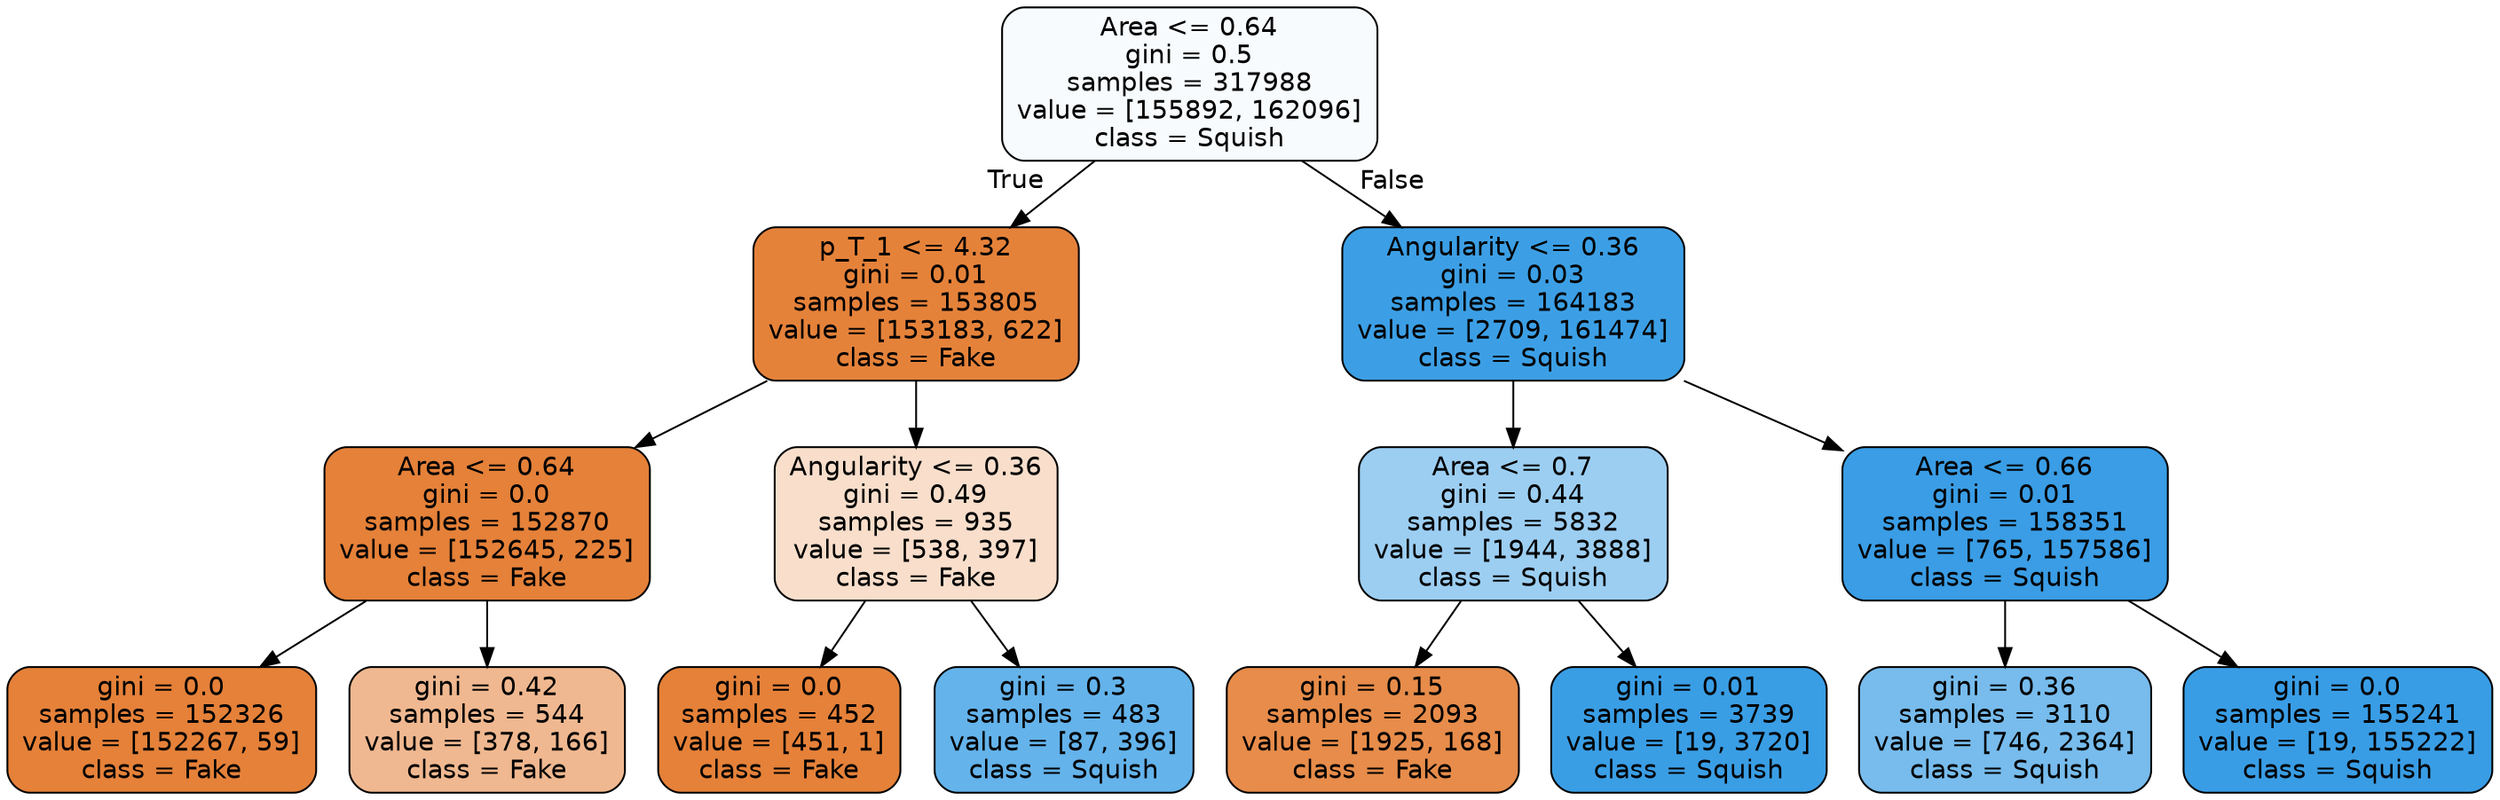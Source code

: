 digraph Tree {
node [shape=box, style="filled, rounded", color="black", fontname=helvetica] ;
edge [fontname=helvetica] ;
0 [label="Area <= 0.64\ngini = 0.5\nsamples = 317988\nvalue = [155892, 162096]\nclass = Squish", fillcolor="#f7fbfe"] ;
1 [label="p_T_1 <= 4.32\ngini = 0.01\nsamples = 153805\nvalue = [153183, 622]\nclass = Fake", fillcolor="#e5823a"] ;
0 -> 1 [labeldistance=2.5, labelangle=45, headlabel="True"] ;
2 [label="Area <= 0.64\ngini = 0.0\nsamples = 152870\nvalue = [152645, 225]\nclass = Fake", fillcolor="#e58139"] ;
1 -> 2 ;
3 [label="gini = 0.0\nsamples = 152326\nvalue = [152267, 59]\nclass = Fake", fillcolor="#e58139"] ;
2 -> 3 ;
4 [label="gini = 0.42\nsamples = 544\nvalue = [378, 166]\nclass = Fake", fillcolor="#f0b890"] ;
2 -> 4 ;
5 [label="Angularity <= 0.36\ngini = 0.49\nsamples = 935\nvalue = [538, 397]\nclass = Fake", fillcolor="#f8decb"] ;
1 -> 5 ;
6 [label="gini = 0.0\nsamples = 452\nvalue = [451, 1]\nclass = Fake", fillcolor="#e58139"] ;
5 -> 6 ;
7 [label="gini = 0.3\nsamples = 483\nvalue = [87, 396]\nclass = Squish", fillcolor="#64b3eb"] ;
5 -> 7 ;
8 [label="Angularity <= 0.36\ngini = 0.03\nsamples = 164183\nvalue = [2709, 161474]\nclass = Squish", fillcolor="#3c9fe5"] ;
0 -> 8 [labeldistance=2.5, labelangle=-45, headlabel="False"] ;
9 [label="Area <= 0.7\ngini = 0.44\nsamples = 5832\nvalue = [1944, 3888]\nclass = Squish", fillcolor="#9ccef2"] ;
8 -> 9 ;
10 [label="gini = 0.15\nsamples = 2093\nvalue = [1925, 168]\nclass = Fake", fillcolor="#e78c4a"] ;
9 -> 10 ;
11 [label="gini = 0.01\nsamples = 3739\nvalue = [19, 3720]\nclass = Squish", fillcolor="#3a9ee5"] ;
9 -> 11 ;
12 [label="Area <= 0.66\ngini = 0.01\nsamples = 158351\nvalue = [765, 157586]\nclass = Squish", fillcolor="#3a9de5"] ;
8 -> 12 ;
13 [label="gini = 0.36\nsamples = 3110\nvalue = [746, 2364]\nclass = Squish", fillcolor="#77bced"] ;
12 -> 13 ;
14 [label="gini = 0.0\nsamples = 155241\nvalue = [19, 155222]\nclass = Squish", fillcolor="#399de5"] ;
12 -> 14 ;
}